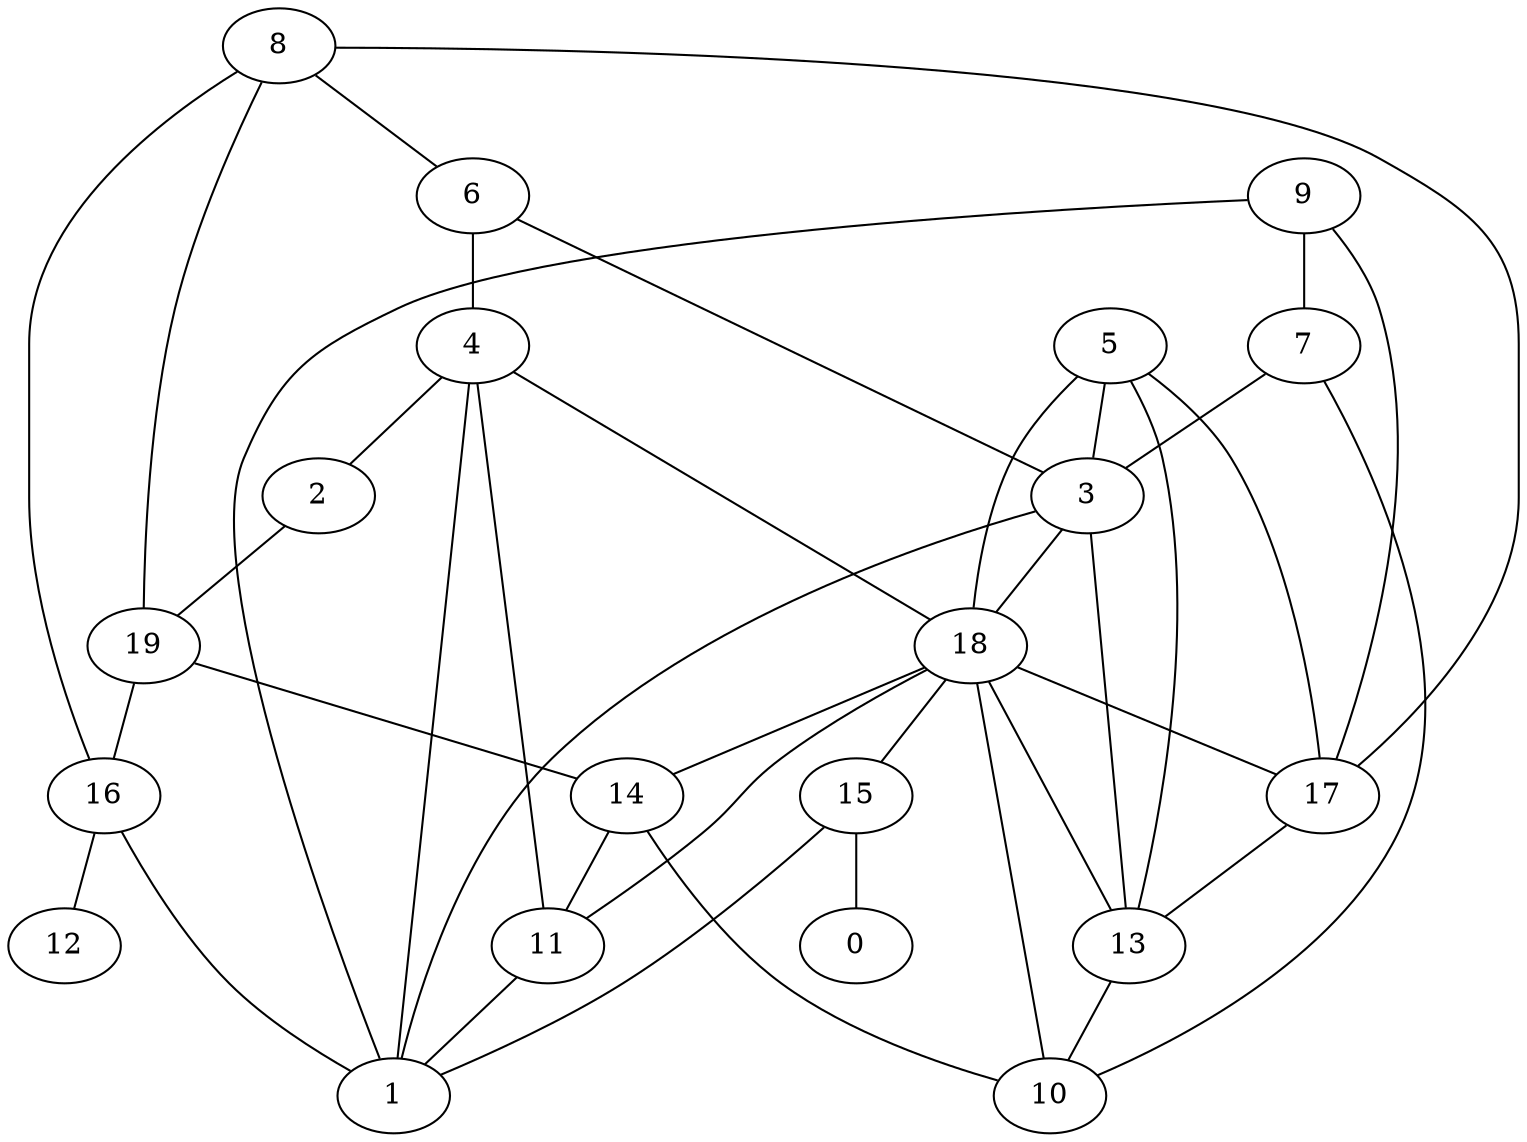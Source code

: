 digraph GG_graph {

subgraph G_graph {
edge [color = black]
"4" -> "2" [dir = none]
"4" -> "1" [dir = none]
"8" -> "16" [dir = none]
"8" -> "6" [dir = none]
"16" -> "1" [dir = none]
"16" -> "12" [dir = none]
"3" -> "18" [dir = none]
"18" -> "14" [dir = none]
"18" -> "11" [dir = none]
"18" -> "17" [dir = none]
"18" -> "15" [dir = none]
"5" -> "3" [dir = none]
"6" -> "3" [dir = none]
"19" -> "16" [dir = none]
"17" -> "13" [dir = none]
"9" -> "7" [dir = none]
"9" -> "1" [dir = none]
"15" -> "0" [dir = none]
"13" -> "10" [dir = none]
"18" -> "13" [dir = none]
"15" -> "1" [dir = none]
"14" -> "10" [dir = none]
"8" -> "19" [dir = none]
"18" -> "10" [dir = none]
"7" -> "3" [dir = none]
"19" -> "14" [dir = none]
"5" -> "17" [dir = none]
"4" -> "18" [dir = none]
"3" -> "1" [dir = none]
"7" -> "10" [dir = none]
"5" -> "18" [dir = none]
"14" -> "11" [dir = none]
"11" -> "1" [dir = none]
"8" -> "17" [dir = none]
"2" -> "19" [dir = none]
"4" -> "11" [dir = none]
"9" -> "17" [dir = none]
"5" -> "13" [dir = none]
"3" -> "13" [dir = none]
"6" -> "4" [dir = none]
}

}
